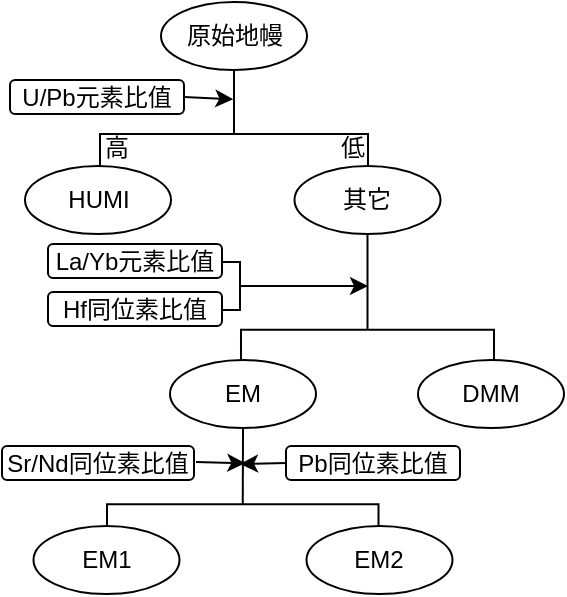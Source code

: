 <mxfile version="26.0.4">
  <diagram name="第 1 页" id="gjINg1IJyNRDuI-0agfB">
    <mxGraphModel dx="826" dy="456" grid="0" gridSize="10" guides="1" tooltips="1" connect="1" arrows="1" fold="1" page="1" pageScale="1" pageWidth="827" pageHeight="1169" math="0" shadow="0">
      <root>
        <mxCell id="0" />
        <mxCell id="1" parent="0" />
        <mxCell id="4MZeoHrBGx3ADns-Izul-1" value="U/Pb元素比值" style="rounded=1;whiteSpace=wrap;html=1;" vertex="1" parent="1">
          <mxGeometry x="163" y="107" width="87" height="17" as="geometry" />
        </mxCell>
        <mxCell id="4MZeoHrBGx3ADns-Izul-6" value="原始地幔" style="ellipse;whiteSpace=wrap;html=1;" vertex="1" parent="1">
          <mxGeometry x="238.5" y="68" width="73" height="34" as="geometry" />
        </mxCell>
        <mxCell id="4MZeoHrBGx3ADns-Izul-7" value="" style="endArrow=classic;html=1;rounded=0;exitX=1;exitY=0.5;exitDx=0;exitDy=0;entryX=0.157;entryY=0.508;entryDx=0;entryDy=0;entryPerimeter=0;" edge="1" parent="1" source="4MZeoHrBGx3ADns-Izul-1">
          <mxGeometry width="50" height="50" relative="1" as="geometry">
            <mxPoint x="235.99" y="83" as="sourcePoint" />
            <mxPoint x="274.662" y="116.618" as="targetPoint" />
          </mxGeometry>
        </mxCell>
        <mxCell id="4MZeoHrBGx3ADns-Izul-9" value="HUMI" style="ellipse;whiteSpace=wrap;html=1;" vertex="1" parent="1">
          <mxGeometry x="170.5" y="150" width="73" height="34" as="geometry" />
        </mxCell>
        <mxCell id="4MZeoHrBGx3ADns-Izul-10" value="其它" style="ellipse;whiteSpace=wrap;html=1;" vertex="1" parent="1">
          <mxGeometry x="305.25" y="150" width="73" height="34" as="geometry" />
        </mxCell>
        <mxCell id="4MZeoHrBGx3ADns-Izul-11" value="La/Yb元素比值" style="rounded=1;whiteSpace=wrap;html=1;" vertex="1" parent="1">
          <mxGeometry x="182" y="189" width="87" height="17" as="geometry" />
        </mxCell>
        <mxCell id="4MZeoHrBGx3ADns-Izul-13" value="" style="endArrow=classic;html=1;rounded=0;exitX=0;exitY=0.5;exitDx=0;exitDy=0;exitPerimeter=0;" edge="1" parent="1" source="4MZeoHrBGx3ADns-Izul-23">
          <mxGeometry width="50" height="50" relative="1" as="geometry">
            <mxPoint x="376.49" y="356" as="sourcePoint" />
            <mxPoint x="342" y="210" as="targetPoint" />
          </mxGeometry>
        </mxCell>
        <mxCell id="4MZeoHrBGx3ADns-Izul-16" value="高" style="text;html=1;align=center;verticalAlign=middle;resizable=0;points=[];autosize=1;strokeColor=none;fillColor=none;" vertex="1" parent="1">
          <mxGeometry x="201" y="128" width="30" height="26" as="geometry" />
        </mxCell>
        <mxCell id="4MZeoHrBGx3ADns-Izul-17" value="低" style="text;html=1;align=center;verticalAlign=middle;resizable=0;points=[];autosize=1;strokeColor=none;fillColor=none;" vertex="1" parent="1">
          <mxGeometry x="319" y="128" width="30" height="26" as="geometry" />
        </mxCell>
        <mxCell id="4MZeoHrBGx3ADns-Izul-18" value="&#xa;&lt;span style=&quot;color: rgba(0, 0, 0, 0); font-family: monospace; font-size: 0px; font-style: normal; font-variant-ligatures: normal; font-variant-caps: normal; font-weight: 400; letter-spacing: normal; orphans: 2; text-align: start; text-indent: 0px; text-transform: none; widows: 2; word-spacing: 0px; -webkit-text-stroke-width: 0px; white-space: nowrap; background-color: rgb(251, 251, 251); text-decoration-thickness: initial; text-decoration-style: initial; text-decoration-color: initial; display: inline !important; float: none;&quot;&gt;&amp;nbsp;&lt;/span&gt;&#xa;&#xa;" style="strokeWidth=1;html=1;shape=mxgraph.flowchart.annotation_1;align=left;pointerEvents=1;rotation=90;" vertex="1" parent="1">
          <mxGeometry x="334.19" y="176.19" width="15.11" height="126.5" as="geometry" />
        </mxCell>
        <mxCell id="4MZeoHrBGx3ADns-Izul-19" value="" style="strokeWidth=1;html=1;shape=mxgraph.flowchart.annotation_1;align=left;pointerEvents=1;rotation=90;" vertex="1" parent="1">
          <mxGeometry x="267" y="75" width="16" height="134" as="geometry" />
        </mxCell>
        <mxCell id="4MZeoHrBGx3ADns-Izul-20" value="&#xa;&lt;span style=&quot;color: rgba(0, 0, 0, 0); font-family: monospace; font-size: 0px; font-style: normal; font-variant-ligatures: normal; font-variant-caps: normal; font-weight: 400; letter-spacing: normal; orphans: 2; text-align: start; text-indent: 0px; text-transform: none; widows: 2; word-spacing: 0px; -webkit-text-stroke-width: 0px; white-space: nowrap; background-color: rgb(251, 251, 251); text-decoration-thickness: initial; text-decoration-style: initial; text-decoration-color: initial; display: inline !important; float: none;&quot;&gt;&amp;nbsp;&lt;/span&gt;&#xa;&#xa;" style="endArrow=none;html=1;rounded=0;entryX=0.5;entryY=1;entryDx=0;entryDy=0;exitX=0;exitY=0.5;exitDx=0;exitDy=0;exitPerimeter=0;" edge="1" parent="1" source="4MZeoHrBGx3ADns-Izul-19" target="4MZeoHrBGx3ADns-Izul-6">
          <mxGeometry width="50" height="50" relative="1" as="geometry">
            <mxPoint x="377" y="295" as="sourcePoint" />
            <mxPoint x="427" y="245" as="targetPoint" />
          </mxGeometry>
        </mxCell>
        <mxCell id="4MZeoHrBGx3ADns-Izul-21" value="" style="endArrow=none;html=1;rounded=0;entryX=0.5;entryY=1;entryDx=0;entryDy=0;exitX=0;exitY=0.5;exitDx=0;exitDy=0;exitPerimeter=0;" edge="1" parent="1" source="4MZeoHrBGx3ADns-Izul-18" target="4MZeoHrBGx3ADns-Izul-10">
          <mxGeometry width="50" height="50" relative="1" as="geometry">
            <mxPoint x="377" y="295" as="sourcePoint" />
            <mxPoint x="427" y="245" as="targetPoint" />
          </mxGeometry>
        </mxCell>
        <mxCell id="4MZeoHrBGx3ADns-Izul-22" value="Hf同位素比值" style="rounded=1;whiteSpace=wrap;html=1;" vertex="1" parent="1">
          <mxGeometry x="182" y="213" width="87" height="17" as="geometry" />
        </mxCell>
        <mxCell id="4MZeoHrBGx3ADns-Izul-23" value="&#xa;&lt;span style=&quot;color: rgba(0, 0, 0, 0); font-family: monospace; font-size: 0px; font-style: normal; font-variant-ligatures: normal; font-variant-caps: normal; font-weight: 400; letter-spacing: normal; orphans: 2; text-align: start; text-indent: 0px; text-transform: none; widows: 2; word-spacing: 0px; -webkit-text-stroke-width: 0px; white-space: nowrap; background-color: rgb(251, 251, 251); text-decoration-thickness: initial; text-decoration-style: initial; text-decoration-color: initial; display: inline !important; float: none;&quot;&gt;&amp;nbsp;&lt;/span&gt;&#xa;&#xa;" style="strokeWidth=1;html=1;shape=mxgraph.flowchart.annotation_1;align=left;pointerEvents=1;rotation=-180;" vertex="1" parent="1">
          <mxGeometry x="269" y="198" width="9" height="24" as="geometry" />
        </mxCell>
        <mxCell id="4MZeoHrBGx3ADns-Izul-24" value="EM" style="ellipse;whiteSpace=wrap;html=1;" vertex="1" parent="1">
          <mxGeometry x="243" y="247" width="73" height="34" as="geometry" />
        </mxCell>
        <mxCell id="4MZeoHrBGx3ADns-Izul-25" value="DMM" style="ellipse;whiteSpace=wrap;html=1;" vertex="1" parent="1">
          <mxGeometry x="367" y="247" width="73" height="34" as="geometry" />
        </mxCell>
        <mxCell id="4MZeoHrBGx3ADns-Izul-26" value="&#xa;&lt;span style=&quot;color: rgba(0, 0, 0, 0); font-family: monospace; font-size: 0px; font-style: normal; font-variant-ligatures: normal; font-variant-caps: normal; font-weight: 400; letter-spacing: normal; orphans: 2; text-align: start; text-indent: 0px; text-transform: none; widows: 2; word-spacing: 0px; -webkit-text-stroke-width: 0px; white-space: nowrap; background-color: rgb(251, 251, 251); text-decoration-thickness: initial; text-decoration-style: initial; text-decoration-color: initial; display: inline !important; float: none;&quot;&gt;&amp;nbsp;&lt;/span&gt;&#xa;&#xa;" style="strokeWidth=1;html=1;shape=mxgraph.flowchart.annotation_1;align=left;pointerEvents=1;rotation=90;" vertex="1" parent="1">
          <mxGeometry x="273.66" y="257" width="11.44" height="135.75" as="geometry" />
        </mxCell>
        <mxCell id="4MZeoHrBGx3ADns-Izul-27" value="" style="endArrow=none;html=1;rounded=0;entryX=0.5;entryY=1;entryDx=0;entryDy=0;exitX=0;exitY=0.5;exitDx=0;exitDy=0;exitPerimeter=0;" edge="1" parent="1" source="4MZeoHrBGx3ADns-Izul-26" target="4MZeoHrBGx3ADns-Izul-24">
          <mxGeometry width="50" height="50" relative="1" as="geometry">
            <mxPoint x="377" y="296" as="sourcePoint" />
            <mxPoint x="427" y="246" as="targetPoint" />
          </mxGeometry>
        </mxCell>
        <mxCell id="4MZeoHrBGx3ADns-Izul-28" value="Sr/Nd同位素比值" style="rounded=1;whiteSpace=wrap;html=1;" vertex="1" parent="1">
          <mxGeometry x="159" y="290" width="96" height="17" as="geometry" />
        </mxCell>
        <mxCell id="4MZeoHrBGx3ADns-Izul-29" value="&#xa;&lt;span style=&quot;color: rgba(0, 0, 0, 0); font-family: monospace; font-size: 0px; font-style: normal; font-variant-ligatures: normal; font-variant-caps: normal; font-weight: 400; letter-spacing: normal; orphans: 2; text-align: start; text-indent: 0px; text-transform: none; widows: 2; word-spacing: 0px; -webkit-text-stroke-width: 0px; white-space: nowrap; background-color: rgb(251, 251, 251); text-decoration-thickness: initial; text-decoration-style: initial; text-decoration-color: initial; display: inline !important; float: none;&quot;&gt;&amp;nbsp;&lt;/span&gt;&#xa;&#xa;" style="endArrow=classic;html=1;rounded=0;exitX=1;exitY=0.5;exitDx=0;exitDy=0;entryX=0.157;entryY=0.508;entryDx=0;entryDy=0;entryPerimeter=0;" edge="1" parent="1">
          <mxGeometry width="50" height="50" relative="1" as="geometry">
            <mxPoint x="256" y="298" as="sourcePoint" />
            <mxPoint x="280.662" y="298.618" as="targetPoint" />
          </mxGeometry>
        </mxCell>
        <mxCell id="4MZeoHrBGx3ADns-Izul-30" value="&#xa;&lt;span style=&quot;color: rgba(0, 0, 0, 0); font-family: monospace; font-size: 0px; font-style: normal; font-variant-ligatures: normal; font-variant-caps: normal; font-weight: 400; letter-spacing: normal; orphans: 2; text-align: start; text-indent: 0px; text-transform: none; widows: 2; word-spacing: 0px; -webkit-text-stroke-width: 0px; white-space: nowrap; background-color: rgb(251, 251, 251); text-decoration-thickness: initial; text-decoration-style: initial; text-decoration-color: initial; display: inline !important; float: none;&quot;&gt;&amp;nbsp;&lt;/span&gt;&#xa;&#xa;" style="endArrow=classic;html=1;rounded=0;exitX=0;exitY=0.5;exitDx=0;exitDy=0;" edge="1" parent="1" source="4MZeoHrBGx3ADns-Izul-31">
          <mxGeometry width="50" height="50" relative="1" as="geometry">
            <mxPoint x="261.78" y="340" as="sourcePoint" />
            <mxPoint x="278" y="299" as="targetPoint" />
          </mxGeometry>
        </mxCell>
        <mxCell id="4MZeoHrBGx3ADns-Izul-31" value="Pb同位素比值" style="rounded=1;whiteSpace=wrap;html=1;" vertex="1" parent="1">
          <mxGeometry x="301" y="290" width="87" height="17" as="geometry" />
        </mxCell>
        <mxCell id="4MZeoHrBGx3ADns-Izul-32" value="EM1" style="ellipse;whiteSpace=wrap;html=1;" vertex="1" parent="1">
          <mxGeometry x="174.75" y="330" width="73" height="34" as="geometry" />
        </mxCell>
        <mxCell id="4MZeoHrBGx3ADns-Izul-33" value="EM2" style="ellipse;whiteSpace=wrap;html=1;" vertex="1" parent="1">
          <mxGeometry x="311.25" y="330" width="73" height="34" as="geometry" />
        </mxCell>
      </root>
    </mxGraphModel>
  </diagram>
</mxfile>
